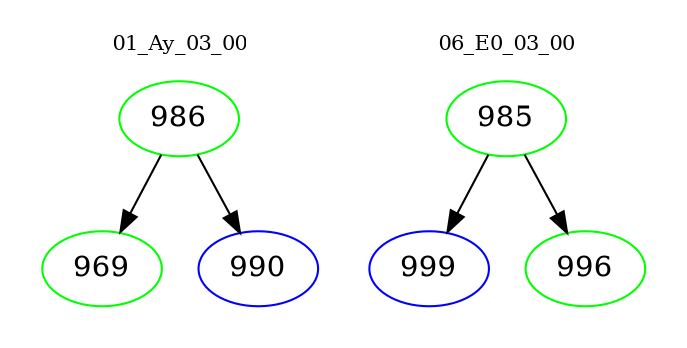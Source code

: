 digraph{
subgraph cluster_0 {
color = white
label = "01_Ay_03_00";
fontsize=10;
T0_986 [label="986", color="green"]
T0_986 -> T0_969 [color="black"]
T0_969 [label="969", color="green"]
T0_986 -> T0_990 [color="black"]
T0_990 [label="990", color="blue"]
}
subgraph cluster_1 {
color = white
label = "06_E0_03_00";
fontsize=10;
T1_985 [label="985", color="green"]
T1_985 -> T1_999 [color="black"]
T1_999 [label="999", color="blue"]
T1_985 -> T1_996 [color="black"]
T1_996 [label="996", color="green"]
}
}
